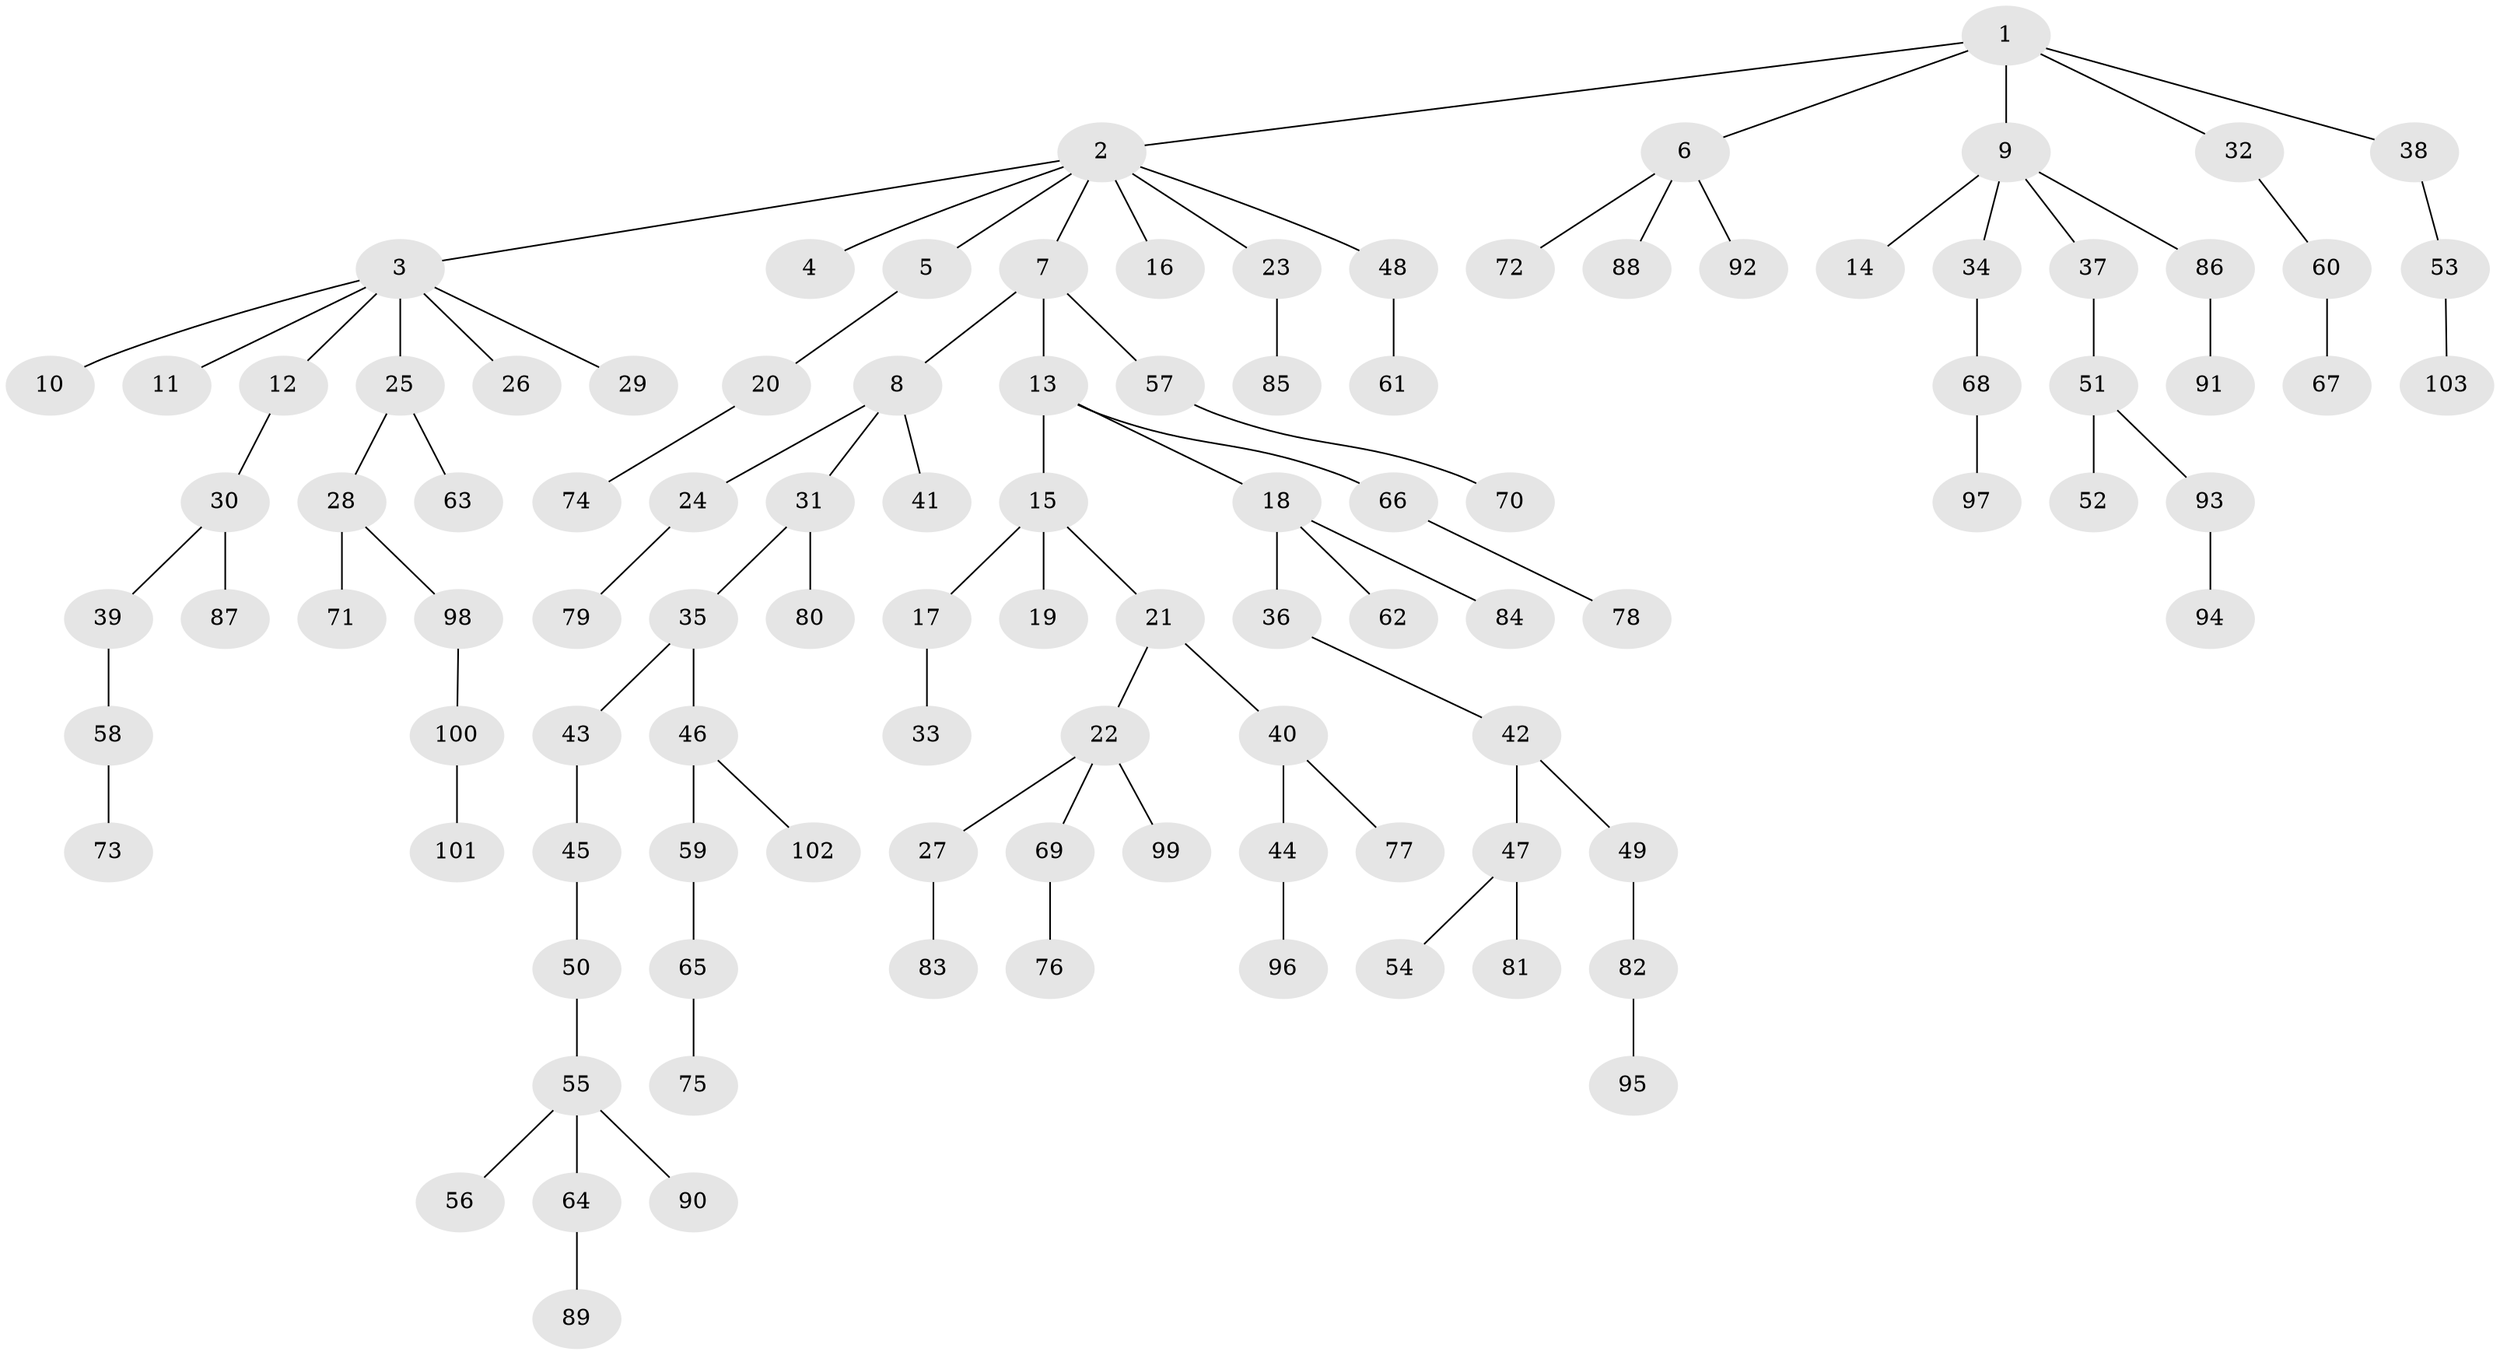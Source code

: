 // Generated by graph-tools (version 1.1) at 2025/53/03/09/25 04:53:45]
// undirected, 103 vertices, 102 edges
graph export_dot {
graph [start="1"]
  node [color=gray90,style=filled];
  1;
  2;
  3;
  4;
  5;
  6;
  7;
  8;
  9;
  10;
  11;
  12;
  13;
  14;
  15;
  16;
  17;
  18;
  19;
  20;
  21;
  22;
  23;
  24;
  25;
  26;
  27;
  28;
  29;
  30;
  31;
  32;
  33;
  34;
  35;
  36;
  37;
  38;
  39;
  40;
  41;
  42;
  43;
  44;
  45;
  46;
  47;
  48;
  49;
  50;
  51;
  52;
  53;
  54;
  55;
  56;
  57;
  58;
  59;
  60;
  61;
  62;
  63;
  64;
  65;
  66;
  67;
  68;
  69;
  70;
  71;
  72;
  73;
  74;
  75;
  76;
  77;
  78;
  79;
  80;
  81;
  82;
  83;
  84;
  85;
  86;
  87;
  88;
  89;
  90;
  91;
  92;
  93;
  94;
  95;
  96;
  97;
  98;
  99;
  100;
  101;
  102;
  103;
  1 -- 2;
  1 -- 6;
  1 -- 9;
  1 -- 32;
  1 -- 38;
  2 -- 3;
  2 -- 4;
  2 -- 5;
  2 -- 7;
  2 -- 16;
  2 -- 23;
  2 -- 48;
  3 -- 10;
  3 -- 11;
  3 -- 12;
  3 -- 25;
  3 -- 26;
  3 -- 29;
  5 -- 20;
  6 -- 72;
  6 -- 88;
  6 -- 92;
  7 -- 8;
  7 -- 13;
  7 -- 57;
  8 -- 24;
  8 -- 31;
  8 -- 41;
  9 -- 14;
  9 -- 34;
  9 -- 37;
  9 -- 86;
  12 -- 30;
  13 -- 15;
  13 -- 18;
  13 -- 66;
  15 -- 17;
  15 -- 19;
  15 -- 21;
  17 -- 33;
  18 -- 36;
  18 -- 62;
  18 -- 84;
  20 -- 74;
  21 -- 22;
  21 -- 40;
  22 -- 27;
  22 -- 69;
  22 -- 99;
  23 -- 85;
  24 -- 79;
  25 -- 28;
  25 -- 63;
  27 -- 83;
  28 -- 71;
  28 -- 98;
  30 -- 39;
  30 -- 87;
  31 -- 35;
  31 -- 80;
  32 -- 60;
  34 -- 68;
  35 -- 43;
  35 -- 46;
  36 -- 42;
  37 -- 51;
  38 -- 53;
  39 -- 58;
  40 -- 44;
  40 -- 77;
  42 -- 47;
  42 -- 49;
  43 -- 45;
  44 -- 96;
  45 -- 50;
  46 -- 59;
  46 -- 102;
  47 -- 54;
  47 -- 81;
  48 -- 61;
  49 -- 82;
  50 -- 55;
  51 -- 52;
  51 -- 93;
  53 -- 103;
  55 -- 56;
  55 -- 64;
  55 -- 90;
  57 -- 70;
  58 -- 73;
  59 -- 65;
  60 -- 67;
  64 -- 89;
  65 -- 75;
  66 -- 78;
  68 -- 97;
  69 -- 76;
  82 -- 95;
  86 -- 91;
  93 -- 94;
  98 -- 100;
  100 -- 101;
}
